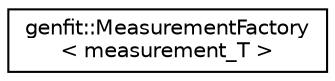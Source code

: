 digraph "Graphical Class Hierarchy"
{
 // LATEX_PDF_SIZE
  edge [fontname="Helvetica",fontsize="10",labelfontname="Helvetica",labelfontsize="10"];
  node [fontname="Helvetica",fontsize="10",shape=record];
  rankdir="LR";
  Node0 [label="genfit::MeasurementFactory\l\< measurement_T \>",height=0.2,width=0.4,color="black", fillcolor="white", style="filled",URL="$classgenfit_1_1MeasurementFactory.html",tooltip="Factory object to create AbsMeasurement objects from digitized and clustered data."];
}
